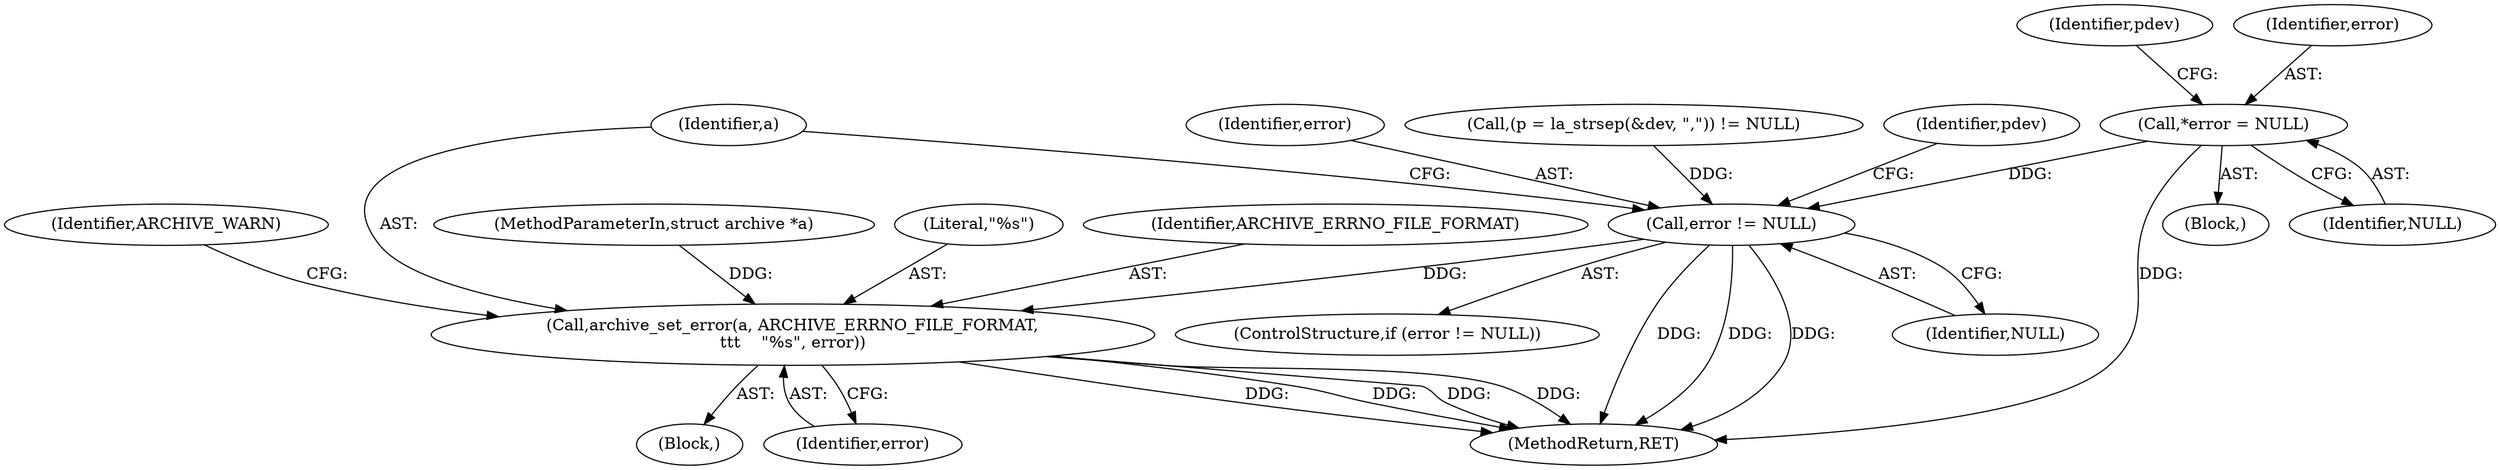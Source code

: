 digraph "0_libarchive_a550daeecf6bc689ade371349892ea17b5b97c77@pointer" {
"1000114" [label="(Call,*error = NULL)"];
"1000217" [label="(Call,error != NULL)"];
"1000221" [label="(Call,archive_set_error(a, ARCHIVE_ERRNO_FILE_FORMAT,\n\t\t\t    \"%s\", error))"];
"1000114" [label="(Call,*error = NULL)"];
"1000221" [label="(Call,archive_set_error(a, ARCHIVE_ERRNO_FILE_FORMAT,\n\t\t\t    \"%s\", error))"];
"1000225" [label="(Identifier,error)"];
"1000243" [label="(MethodReturn,RET)"];
"1000219" [label="(Identifier,NULL)"];
"1000118" [label="(Identifier,pdev)"];
"1000218" [label="(Identifier,error)"];
"1000104" [label="(MethodParameterIn,struct archive *a)"];
"1000156" [label="(Call,(p = la_strsep(&dev, \",\")) != NULL)"];
"1000106" [label="(Block,)"];
"1000239" [label="(Identifier,pdev)"];
"1000223" [label="(Identifier,ARCHIVE_ERRNO_FILE_FORMAT)"];
"1000227" [label="(Identifier,ARCHIVE_WARN)"];
"1000217" [label="(Call,error != NULL)"];
"1000222" [label="(Identifier,a)"];
"1000220" [label="(Block,)"];
"1000115" [label="(Identifier,error)"];
"1000224" [label="(Literal,\"%s\")"];
"1000216" [label="(ControlStructure,if (error != NULL))"];
"1000116" [label="(Identifier,NULL)"];
"1000114" -> "1000106"  [label="AST: "];
"1000114" -> "1000116"  [label="CFG: "];
"1000115" -> "1000114"  [label="AST: "];
"1000116" -> "1000114"  [label="AST: "];
"1000118" -> "1000114"  [label="CFG: "];
"1000114" -> "1000243"  [label="DDG: "];
"1000114" -> "1000217"  [label="DDG: "];
"1000217" -> "1000216"  [label="AST: "];
"1000217" -> "1000219"  [label="CFG: "];
"1000218" -> "1000217"  [label="AST: "];
"1000219" -> "1000217"  [label="AST: "];
"1000222" -> "1000217"  [label="CFG: "];
"1000239" -> "1000217"  [label="CFG: "];
"1000217" -> "1000243"  [label="DDG: "];
"1000217" -> "1000243"  [label="DDG: "];
"1000217" -> "1000243"  [label="DDG: "];
"1000156" -> "1000217"  [label="DDG: "];
"1000217" -> "1000221"  [label="DDG: "];
"1000221" -> "1000220"  [label="AST: "];
"1000221" -> "1000225"  [label="CFG: "];
"1000222" -> "1000221"  [label="AST: "];
"1000223" -> "1000221"  [label="AST: "];
"1000224" -> "1000221"  [label="AST: "];
"1000225" -> "1000221"  [label="AST: "];
"1000227" -> "1000221"  [label="CFG: "];
"1000221" -> "1000243"  [label="DDG: "];
"1000221" -> "1000243"  [label="DDG: "];
"1000221" -> "1000243"  [label="DDG: "];
"1000221" -> "1000243"  [label="DDG: "];
"1000104" -> "1000221"  [label="DDG: "];
}
